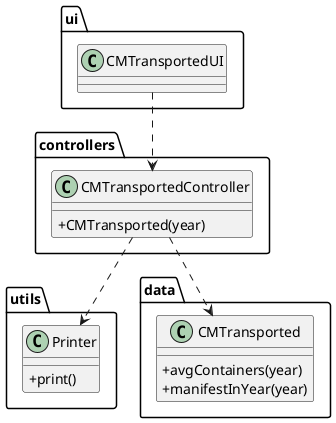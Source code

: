 @startuml
'https://plantuml.com/class-diagram

skinparam classAttributeIconSize 0

package "ui" {
class CMTransportedUI{
}
}

package "controllers" {
class CMTransportedController{
+CMTransported(year)
}
}
package utils{
class Printer{
+print()
}
}
package data{
class CMTransported{
+avgContainers(year)
+manifestInYear(year)
}

CMTransportedUI ..> CMTransportedController
CMTransportedController ..> Printer
CMTransportedController ..> CMTransported

@enduml